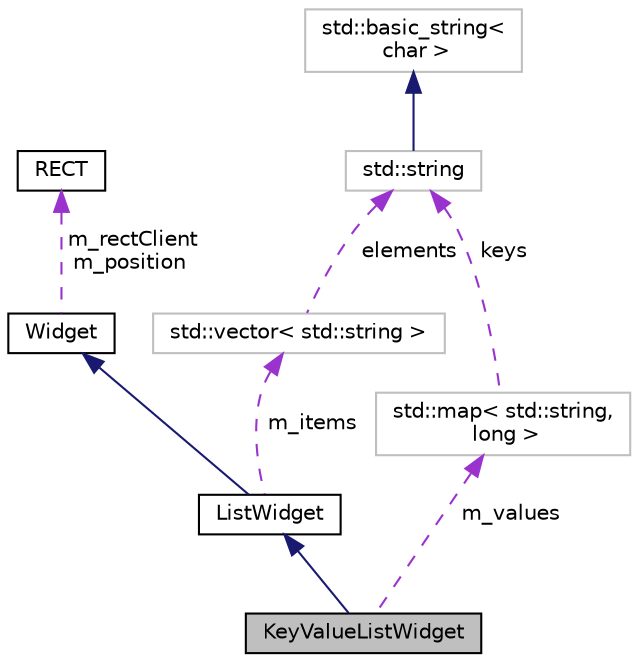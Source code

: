 digraph "KeyValueListWidget"
{
  edge [fontname="Helvetica",fontsize="10",labelfontname="Helvetica",labelfontsize="10"];
  node [fontname="Helvetica",fontsize="10",shape=record];
  Node1 [label="KeyValueListWidget",height=0.2,width=0.4,color="black", fillcolor="grey75", style="filled", fontcolor="black"];
  Node2 -> Node1 [dir="back",color="midnightblue",fontsize="10",style="solid",fontname="Helvetica"];
  Node2 [label="ListWidget",height=0.2,width=0.4,color="black", fillcolor="white", style="filled",URL="$classListWidget.html"];
  Node3 -> Node2 [dir="back",color="midnightblue",fontsize="10",style="solid",fontname="Helvetica"];
  Node3 [label="Widget",height=0.2,width=0.4,color="black", fillcolor="white", style="filled",URL="$classWidget.html"];
  Node4 -> Node3 [dir="back",color="darkorchid3",fontsize="10",style="dashed",label=" m_rectClient\nm_position" ,fontname="Helvetica"];
  Node4 [label="RECT",height=0.2,width=0.4,color="black", fillcolor="white", style="filled",URL="$classRECT.html"];
  Node5 -> Node2 [dir="back",color="darkorchid3",fontsize="10",style="dashed",label=" m_items" ,fontname="Helvetica"];
  Node5 [label="std::vector\< std::string \>",height=0.2,width=0.4,color="grey75", fillcolor="white", style="filled"];
  Node6 -> Node5 [dir="back",color="darkorchid3",fontsize="10",style="dashed",label=" elements" ,fontname="Helvetica"];
  Node6 [label="std::string",height=0.2,width=0.4,color="grey75", fillcolor="white", style="filled",tooltip="STL class. "];
  Node7 -> Node6 [dir="back",color="midnightblue",fontsize="10",style="solid",fontname="Helvetica"];
  Node7 [label="std::basic_string\<\l char \>",height=0.2,width=0.4,color="grey75", fillcolor="white", style="filled",tooltip="STL class. "];
  Node8 -> Node1 [dir="back",color="darkorchid3",fontsize="10",style="dashed",label=" m_values" ,fontname="Helvetica"];
  Node8 [label="std::map\< std::string,\l long \>",height=0.2,width=0.4,color="grey75", fillcolor="white", style="filled"];
  Node6 -> Node8 [dir="back",color="darkorchid3",fontsize="10",style="dashed",label=" keys" ,fontname="Helvetica"];
}
